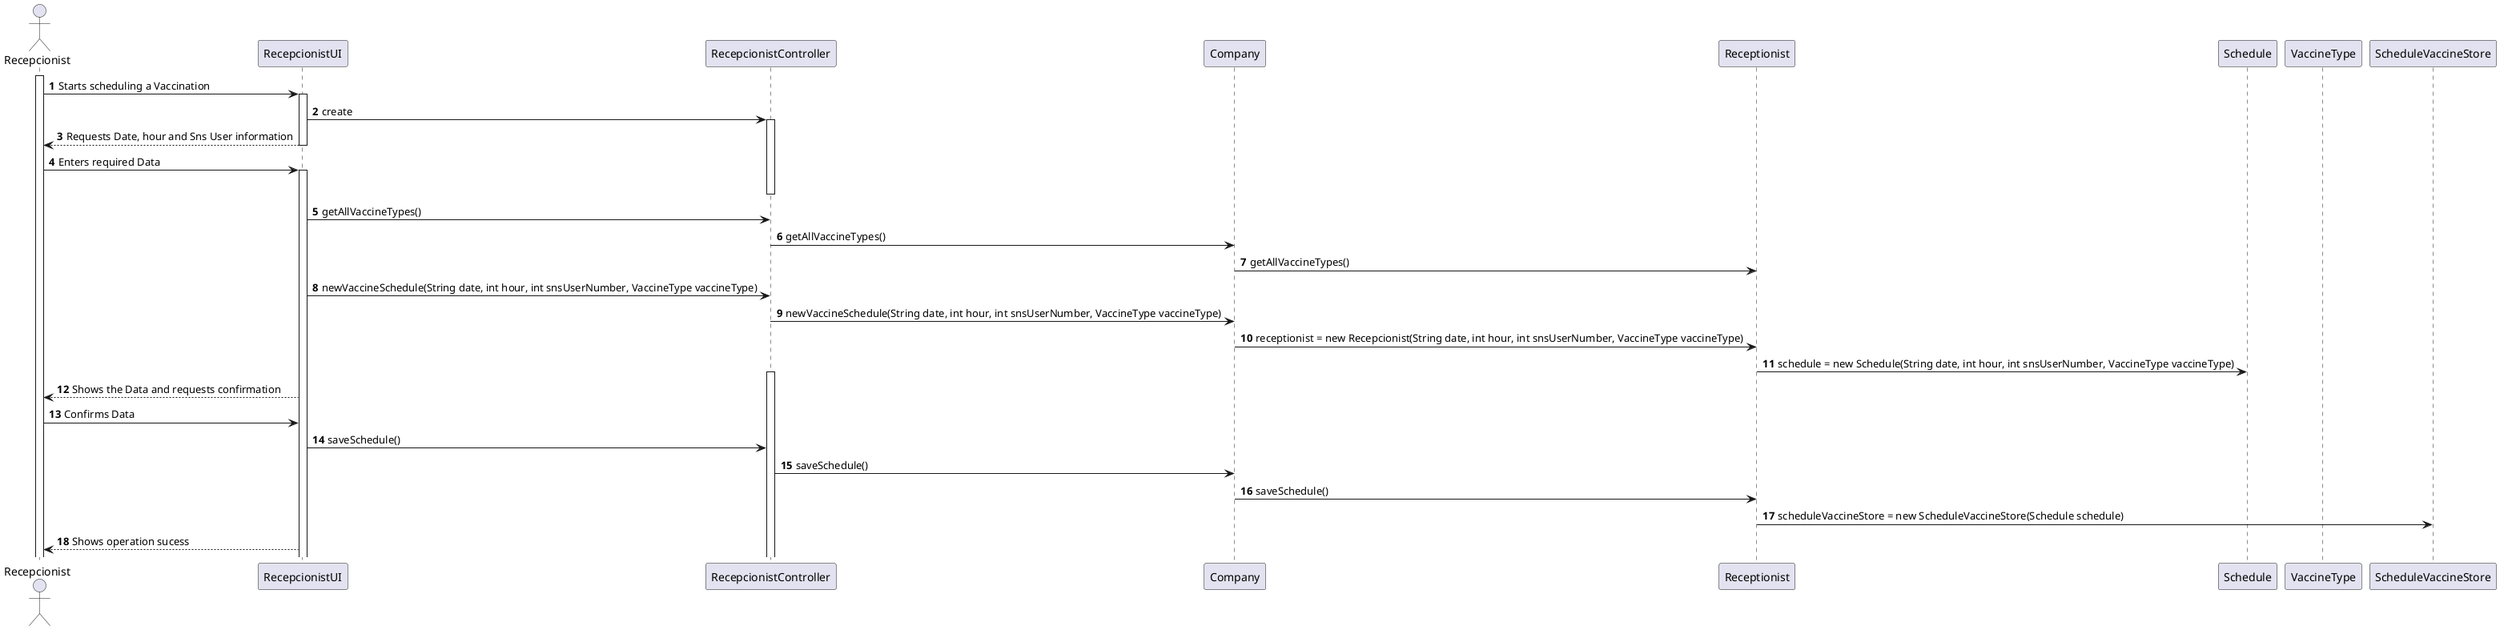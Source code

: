 @startuml US002_SD
'https://plantuml.com/sequence-diagram

autonumber

actor "Recepcionist" as RCP

participant "RecepcionistUI" as UI
participant "RecepcionistController" as CTRL
participant "Company" as Comp
participant "Receptionist" as RECP
participant "Schedule" as SCH
participant "VaccineType" as VT
participant "ScheduleVaccineStore" as SVS


activate RCP
RCP -> UI : Starts scheduling a Vaccination
activate UI
UI -> CTRL : create

activate CTRL


UI --> RCP : Requests Date, hour and Sns User information

deactivate UI

RCP -> UI : Enters required Data

activate UI


deactivate CTRL

UI -> CTRL : getAllVaccineTypes()
CTRL -> Comp : getAllVaccineTypes()
Comp -> RECP : getAllVaccineTypes()

UI -> CTRL : newVaccineSchedule(String date, int hour, int snsUserNumber, VaccineType vaccineType)
CTRL -> Comp : newVaccineSchedule(String date, int hour, int snsUserNumber, VaccineType vaccineType)
Comp -> RECP : receptionist = new Recepcionist(String date, int hour, int snsUserNumber, VaccineType vaccineType)
RECP -> SCH : schedule = new Schedule(String date, int hour, int snsUserNumber, VaccineType vaccineType)

activate CTRL

UI --> RCP : Shows the Data and requests confirmation

RCP -> UI : Confirms Data
UI -> CTRL : saveSchedule()
CTRL -> Comp : saveSchedule()
Comp -> RECP : saveSchedule()
RECP -> SVS : scheduleVaccineStore = new ScheduleVaccineStore(Schedule schedule)
UI --> RCP : Shows operation sucess


@enduml